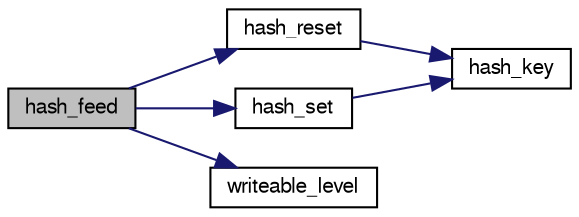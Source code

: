 digraph "hash_feed"
{
 // LATEX_PDF_SIZE
  bgcolor="transparent";
  edge [fontname="FreeSans",fontsize="10",labelfontname="FreeSans",labelfontsize="10"];
  node [fontname="FreeSans",fontsize="10",shape=record];
  rankdir="LR";
  Node1 [label="hash_feed",height=0.2,width=0.4,color="black", fillcolor="grey75", style="filled", fontcolor="black",tooltip="Feed hash table (from Cassio)."];
  Node1 -> Node2 [color="midnightblue",fontsize="10",style="solid",fontname="FreeSans"];
  Node2 [label="hash_reset",height=0.2,width=0.4,color="black",URL="$hash-lock-free_8c.html#a9cc25488a8f4eda9c9cdc74995d032a0",tooltip="Reset an hash entry from new data values."];
  Node2 -> Node3 [color="midnightblue",fontsize="10",style="solid",fontname="FreeSans"];
  Node3 [label="hash_key",height=0.2,width=0.4,color="black",URL="$hash-lock-free_8c.html#aeafd0b4e6665b357afcff5dd30723c15",tooltip="Transform hash data into a 64 bits key."];
  Node1 -> Node4 [color="midnightblue",fontsize="10",style="solid",fontname="FreeSans"];
  Node4 [label="hash_set",height=0.2,width=0.4,color="black",URL="$hash-lock-free_8c.html#a7170bea334bf042d48f00ed473bd6a48",tooltip="Set a new hash table item."];
  Node4 -> Node3 [color="midnightblue",fontsize="10",style="solid",fontname="FreeSans"];
  Node1 -> Node5 [color="midnightblue",fontsize="10",style="solid",fontname="FreeSans"];
  Node5 [label="writeable_level",height=0.2,width=0.4,color="black",URL="$hash-lock-free_8c.html#aa41c220979591f6be05f9c30fae53261",tooltip="make a level from date, cost, depth & selectivity."];
}
